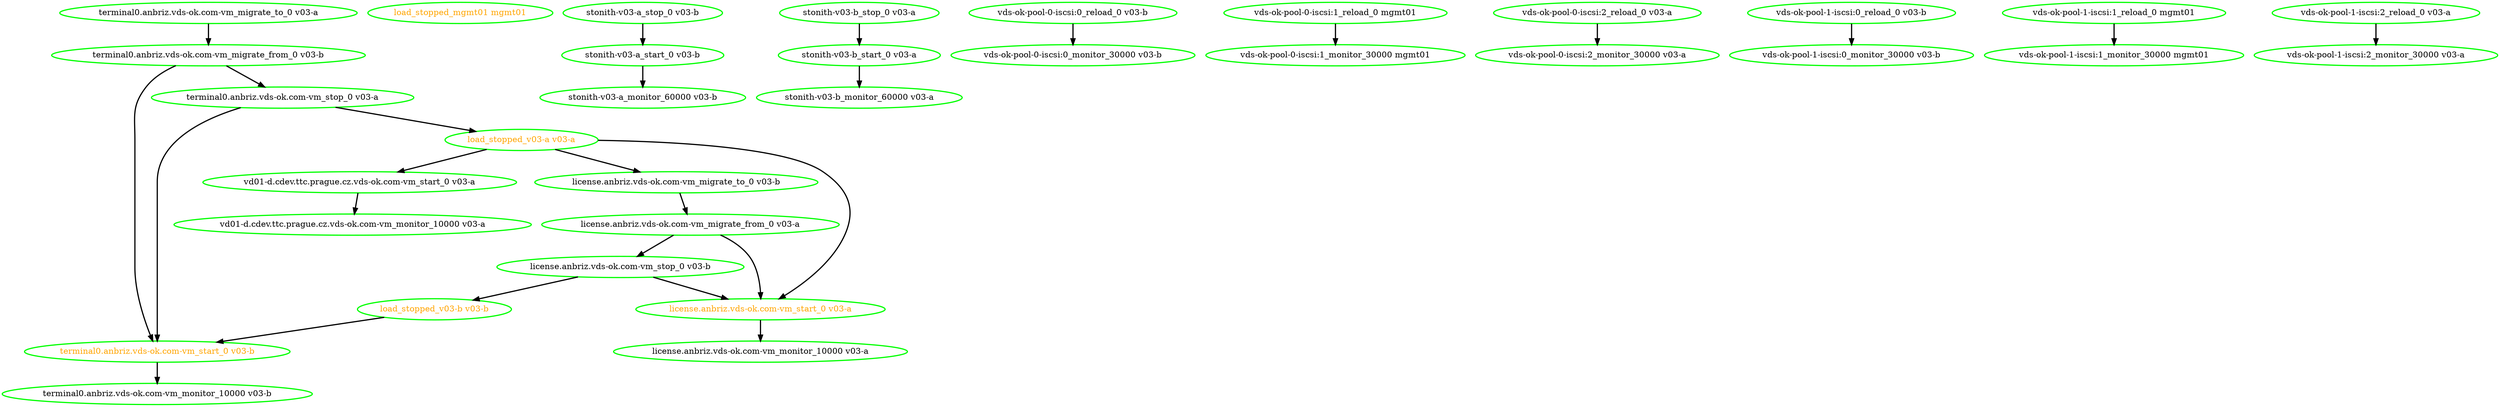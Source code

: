 digraph "g" {
"license.anbriz.vds-ok.com-vm_migrate_from_0 v03-a" -> "license.anbriz.vds-ok.com-vm_start_0 v03-a" [ style = bold]
"license.anbriz.vds-ok.com-vm_migrate_from_0 v03-a" -> "license.anbriz.vds-ok.com-vm_stop_0 v03-b" [ style = bold]
"license.anbriz.vds-ok.com-vm_migrate_from_0 v03-a" [ style=bold color="green" fontcolor="black"]
"license.anbriz.vds-ok.com-vm_migrate_to_0 v03-b" -> "license.anbriz.vds-ok.com-vm_migrate_from_0 v03-a" [ style = bold]
"license.anbriz.vds-ok.com-vm_migrate_to_0 v03-b" [ style=bold color="green" fontcolor="black"]
"license.anbriz.vds-ok.com-vm_monitor_10000 v03-a" [ style=bold color="green" fontcolor="black"]
"license.anbriz.vds-ok.com-vm_start_0 v03-a" -> "license.anbriz.vds-ok.com-vm_monitor_10000 v03-a" [ style = bold]
"license.anbriz.vds-ok.com-vm_start_0 v03-a" [ style=bold color="green" fontcolor="orange"]
"license.anbriz.vds-ok.com-vm_stop_0 v03-b" -> "license.anbriz.vds-ok.com-vm_start_0 v03-a" [ style = bold]
"license.anbriz.vds-ok.com-vm_stop_0 v03-b" -> "load_stopped_v03-b v03-b" [ style = bold]
"license.anbriz.vds-ok.com-vm_stop_0 v03-b" [ style=bold color="green" fontcolor="black"]
"load_stopped_mgmt01 mgmt01" [ style=bold color="green" fontcolor="orange"]
"load_stopped_v03-a v03-a" -> "license.anbriz.vds-ok.com-vm_migrate_to_0 v03-b" [ style = bold]
"load_stopped_v03-a v03-a" -> "license.anbriz.vds-ok.com-vm_start_0 v03-a" [ style = bold]
"load_stopped_v03-a v03-a" -> "vd01-d.cdev.ttc.prague.cz.vds-ok.com-vm_start_0 v03-a" [ style = bold]
"load_stopped_v03-a v03-a" [ style=bold color="green" fontcolor="orange"]
"load_stopped_v03-b v03-b" -> "terminal0.anbriz.vds-ok.com-vm_start_0 v03-b" [ style = bold]
"load_stopped_v03-b v03-b" [ style=bold color="green" fontcolor="orange"]
"stonith-v03-a_monitor_60000 v03-b" [ style=bold color="green" fontcolor="black"]
"stonith-v03-a_start_0 v03-b" -> "stonith-v03-a_monitor_60000 v03-b" [ style = bold]
"stonith-v03-a_start_0 v03-b" [ style=bold color="green" fontcolor="black"]
"stonith-v03-a_stop_0 v03-b" -> "stonith-v03-a_start_0 v03-b" [ style = bold]
"stonith-v03-a_stop_0 v03-b" [ style=bold color="green" fontcolor="black"]
"stonith-v03-b_monitor_60000 v03-a" [ style=bold color="green" fontcolor="black"]
"stonith-v03-b_start_0 v03-a" -> "stonith-v03-b_monitor_60000 v03-a" [ style = bold]
"stonith-v03-b_start_0 v03-a" [ style=bold color="green" fontcolor="black"]
"stonith-v03-b_stop_0 v03-a" -> "stonith-v03-b_start_0 v03-a" [ style = bold]
"stonith-v03-b_stop_0 v03-a" [ style=bold color="green" fontcolor="black"]
"terminal0.anbriz.vds-ok.com-vm_migrate_from_0 v03-b" -> "terminal0.anbriz.vds-ok.com-vm_start_0 v03-b" [ style = bold]
"terminal0.anbriz.vds-ok.com-vm_migrate_from_0 v03-b" -> "terminal0.anbriz.vds-ok.com-vm_stop_0 v03-a" [ style = bold]
"terminal0.anbriz.vds-ok.com-vm_migrate_from_0 v03-b" [ style=bold color="green" fontcolor="black"]
"terminal0.anbriz.vds-ok.com-vm_migrate_to_0 v03-a" -> "terminal0.anbriz.vds-ok.com-vm_migrate_from_0 v03-b" [ style = bold]
"terminal0.anbriz.vds-ok.com-vm_migrate_to_0 v03-a" [ style=bold color="green" fontcolor="black"]
"terminal0.anbriz.vds-ok.com-vm_monitor_10000 v03-b" [ style=bold color="green" fontcolor="black"]
"terminal0.anbriz.vds-ok.com-vm_start_0 v03-b" -> "terminal0.anbriz.vds-ok.com-vm_monitor_10000 v03-b" [ style = bold]
"terminal0.anbriz.vds-ok.com-vm_start_0 v03-b" [ style=bold color="green" fontcolor="orange"]
"terminal0.anbriz.vds-ok.com-vm_stop_0 v03-a" -> "load_stopped_v03-a v03-a" [ style = bold]
"terminal0.anbriz.vds-ok.com-vm_stop_0 v03-a" -> "terminal0.anbriz.vds-ok.com-vm_start_0 v03-b" [ style = bold]
"terminal0.anbriz.vds-ok.com-vm_stop_0 v03-a" [ style=bold color="green" fontcolor="black"]
"vd01-d.cdev.ttc.prague.cz.vds-ok.com-vm_monitor_10000 v03-a" [ style=bold color="green" fontcolor="black"]
"vd01-d.cdev.ttc.prague.cz.vds-ok.com-vm_start_0 v03-a" -> "vd01-d.cdev.ttc.prague.cz.vds-ok.com-vm_monitor_10000 v03-a" [ style = bold]
"vd01-d.cdev.ttc.prague.cz.vds-ok.com-vm_start_0 v03-a" [ style=bold color="green" fontcolor="black"]
"vds-ok-pool-0-iscsi:0_monitor_30000 v03-b" [ style=bold color="green" fontcolor="black"]
"vds-ok-pool-0-iscsi:0_reload_0 v03-b" -> "vds-ok-pool-0-iscsi:0_monitor_30000 v03-b" [ style = bold]
"vds-ok-pool-0-iscsi:0_reload_0 v03-b" [ style=bold color="green" fontcolor="black"]
"vds-ok-pool-0-iscsi:1_monitor_30000 mgmt01" [ style=bold color="green" fontcolor="black"]
"vds-ok-pool-0-iscsi:1_reload_0 mgmt01" -> "vds-ok-pool-0-iscsi:1_monitor_30000 mgmt01" [ style = bold]
"vds-ok-pool-0-iscsi:1_reload_0 mgmt01" [ style=bold color="green" fontcolor="black"]
"vds-ok-pool-0-iscsi:2_monitor_30000 v03-a" [ style=bold color="green" fontcolor="black"]
"vds-ok-pool-0-iscsi:2_reload_0 v03-a" -> "vds-ok-pool-0-iscsi:2_monitor_30000 v03-a" [ style = bold]
"vds-ok-pool-0-iscsi:2_reload_0 v03-a" [ style=bold color="green" fontcolor="black"]
"vds-ok-pool-1-iscsi:0_monitor_30000 v03-b" [ style=bold color="green" fontcolor="black"]
"vds-ok-pool-1-iscsi:0_reload_0 v03-b" -> "vds-ok-pool-1-iscsi:0_monitor_30000 v03-b" [ style = bold]
"vds-ok-pool-1-iscsi:0_reload_0 v03-b" [ style=bold color="green" fontcolor="black"]
"vds-ok-pool-1-iscsi:1_monitor_30000 mgmt01" [ style=bold color="green" fontcolor="black"]
"vds-ok-pool-1-iscsi:1_reload_0 mgmt01" -> "vds-ok-pool-1-iscsi:1_monitor_30000 mgmt01" [ style = bold]
"vds-ok-pool-1-iscsi:1_reload_0 mgmt01" [ style=bold color="green" fontcolor="black"]
"vds-ok-pool-1-iscsi:2_monitor_30000 v03-a" [ style=bold color="green" fontcolor="black"]
"vds-ok-pool-1-iscsi:2_reload_0 v03-a" -> "vds-ok-pool-1-iscsi:2_monitor_30000 v03-a" [ style = bold]
"vds-ok-pool-1-iscsi:2_reload_0 v03-a" [ style=bold color="green" fontcolor="black"]
}
